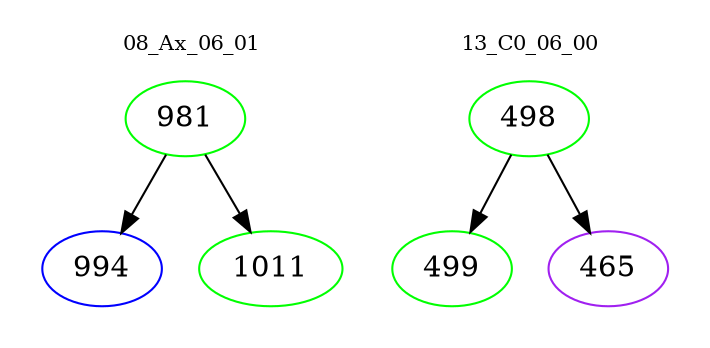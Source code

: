 digraph{
subgraph cluster_0 {
color = white
label = "08_Ax_06_01";
fontsize=10;
T0_981 [label="981", color="green"]
T0_981 -> T0_994 [color="black"]
T0_994 [label="994", color="blue"]
T0_981 -> T0_1011 [color="black"]
T0_1011 [label="1011", color="green"]
}
subgraph cluster_1 {
color = white
label = "13_C0_06_00";
fontsize=10;
T1_498 [label="498", color="green"]
T1_498 -> T1_499 [color="black"]
T1_499 [label="499", color="green"]
T1_498 -> T1_465 [color="black"]
T1_465 [label="465", color="purple"]
}
}
